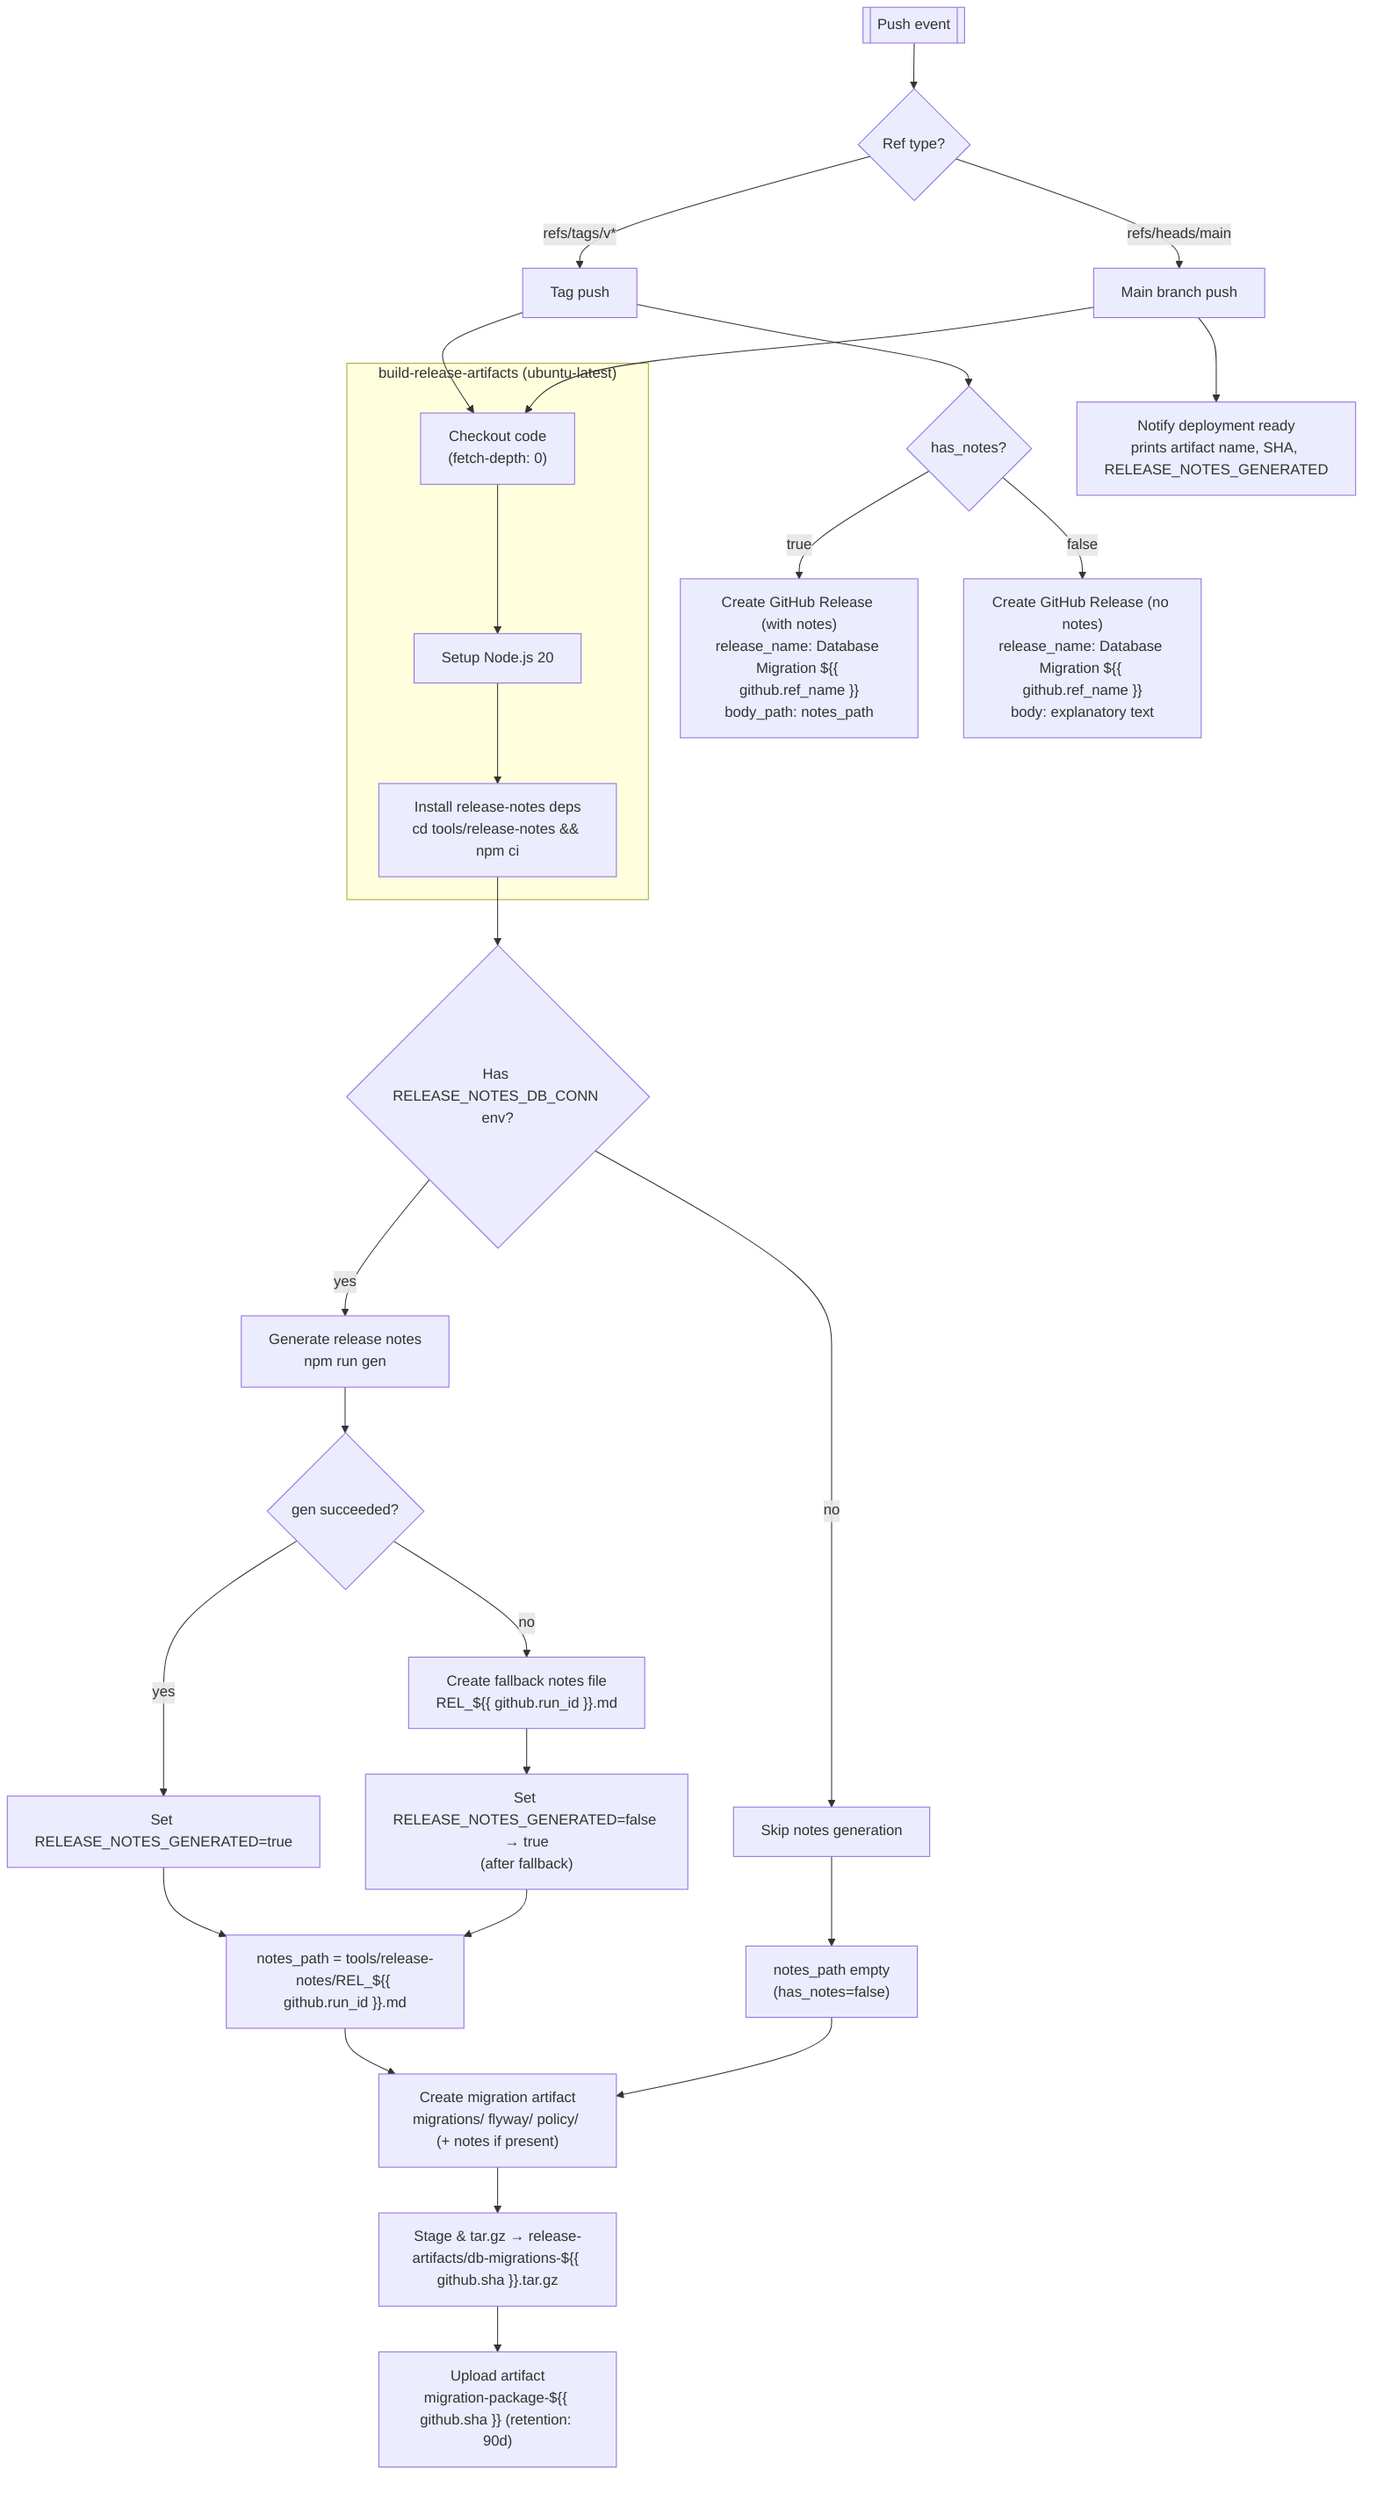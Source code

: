 flowchart TB
  %% Triggers
  A[[Push event]] --> B{Ref type?}
  B -- "refs/tags/v*" --> T[Tag push]
  B -- "refs/heads/main" --> M[Main branch push]

  %% Shared job
  subgraph Job["build-release-artifacts (ubuntu-latest)"]
    direction TB
    C["Checkout code<br />(fetch-depth: 0)"]
    D[Setup Node.js 20]
    E[Install release-notes deps<br />cd tools/release-notes && npm ci]
  end

  %% Release notes generation gate (both refs can attempt if env present)
  T --> C
  M --> C
  C --> D --> E --> F{Has RELEASE_NOTES_DB_CONN env?}

  %% Generate notes (happy path)
  F -- "yes" --> G[Generate release notes<br />npm run gen]
  G --> H{gen succeeded?}

  H -- "yes" --> I["Set RELEASE_NOTES_GENERATED=true"]
  I --> J["notes_path = tools/release-notes/REL_${{ github.run_id }}.md"]

  %% Fallback (first deployment / no schema history)
  H -- "no" --> K["Create fallback notes file<br />REL_${{ github.run_id }}.md"]
  K --> L["Set RELEASE_NOTES_GENERATED=false → true<br />(after fallback)"]
  L --> J

  %% No connection string: skip notes
  F -- "no" --> S["Skip notes generation"]
  S --> J2["notes_path empty<br />(has_notes=false)"]

  %% Package artifacts
  J --> P["Create migration artifact<br />migrations/ flyway/ policy/ (+ notes if present)"]
  J2 --> P
  P --> Q["Stage & tar.gz → release-artifacts/db-migrations-${{ github.sha }}.tar.gz"]
  Q --> R["Upload artifact<br />migration-package-${{ github.sha }} (retention: 90d)"]

  %% Releases (tag-only)
  T --> U{has_notes?}
  U -- "true" --> V["Create GitHub Release (with notes)<br />release_name: Database Migration ${{ github.ref_name }}<br />body_path: notes_path"]
  U -- "false" --> W["Create GitHub Release (no notes)<br />release_name: Database Migration ${{ github.ref_name }}<br />body: explanatory text"]

  %% Main branch notification
  M --> N[Notify deployment ready<br />prints artifact name, SHA, RELEASE_NOTES_GENERATED]